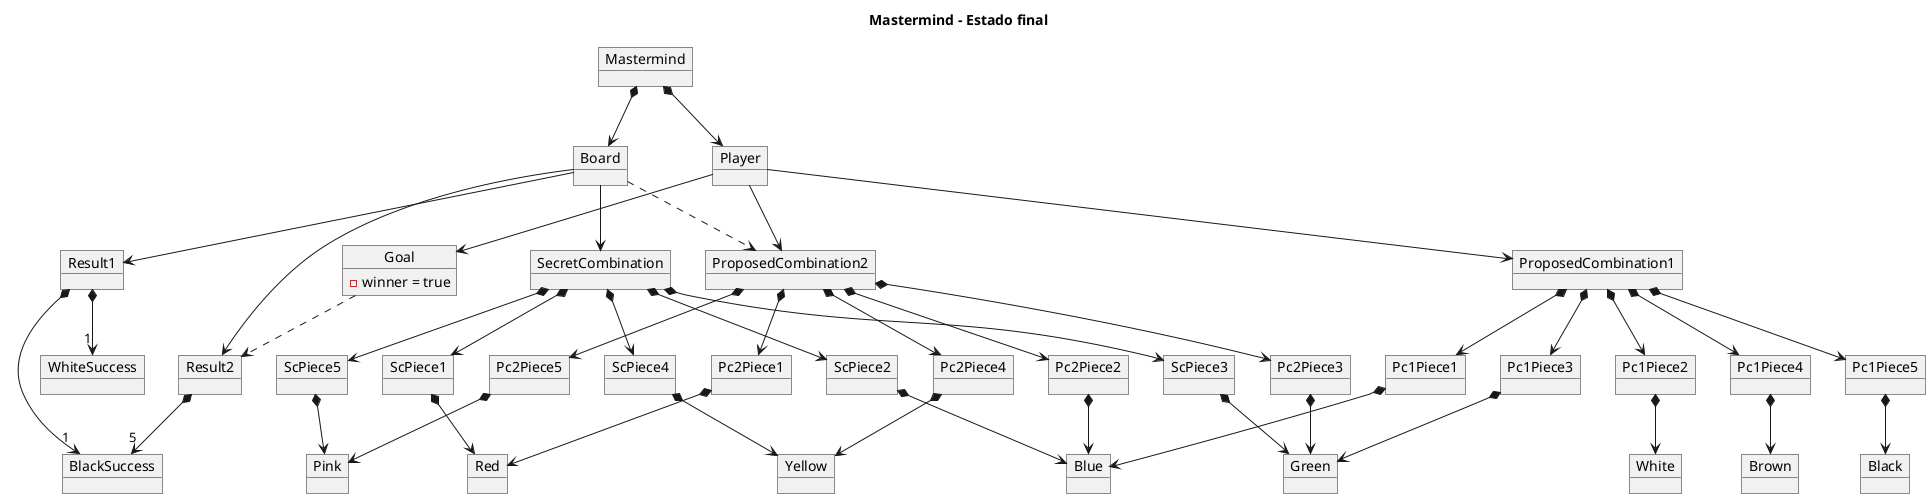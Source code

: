 @startuml

title Mastermind - Estado final

object Mastermind

object Board 
object Player

object Goal

Goal : -winner = true

object SecretCombination

object ScPiece1
object ScPiece2
object ScPiece3
object ScPiece4
object ScPiece5

object Red
object Blue
object Green
object Yellow
object Pink
object White
object Black
object Brown

object ProposedCombination1
object ProposedCombination2

object Pc1Piece1
object Pc1Piece2
object Pc1Piece3
object Pc1Piece4
object Pc1Piece5
object Pc2Piece1
object Pc2Piece2
object Pc2Piece3
object Pc2Piece4
object Pc2Piece5

object Result1
object Result2

object WhiteSuccess
object BlackSuccess

Mastermind *--> Player
Mastermind *--> Board

Player --> Goal

Board --> SecretCombination

Goal ..> Result2

SecretCombination *--> ScPiece1
SecretCombination *--> ScPiece2
SecretCombination *--> ScPiece3
SecretCombination *--> ScPiece4
SecretCombination *--> ScPiece5

ProposedCombination1 *--> Pc1Piece1
ProposedCombination1 *--> Pc1Piece2
ProposedCombination1 *--> Pc1Piece3
ProposedCombination1 *--> Pc1Piece4
ProposedCombination1 *--> Pc1Piece5
ProposedCombination2 *--> Pc2Piece1
ProposedCombination2 *--> Pc2Piece2
ProposedCombination2 *--> Pc2Piece3
ProposedCombination2 *--> Pc2Piece4
ProposedCombination2 *--> Pc2Piece5

ScPiece1 *--> Red
ScPiece2 *--> Blue
ScPiece3 *--> Green
ScPiece4 *--> Yellow
ScPiece5 *--> Pink

Pc1Piece1 *--> Blue
Pc1Piece2 *--> White
Pc1Piece3 *--> Green
Pc1Piece4 *--> Brown
Pc1Piece5 *--> Black
Pc2Piece1 *--> Red
Pc2Piece2 *--> Blue
Pc2Piece3 *--> Green
Pc2Piece4 *--> Yellow
Pc2Piece5 *--> Pink

Player --> ProposedCombination1
Player --> ProposedCombination2

Board ..> ProposedCombination2

Board --> Result1
Board --> Result2

Result1 *--> "1" WhiteSuccess
Result1 *--> "1" BlackSuccess
Result2 *--> "5" BlackSuccess

@enduml